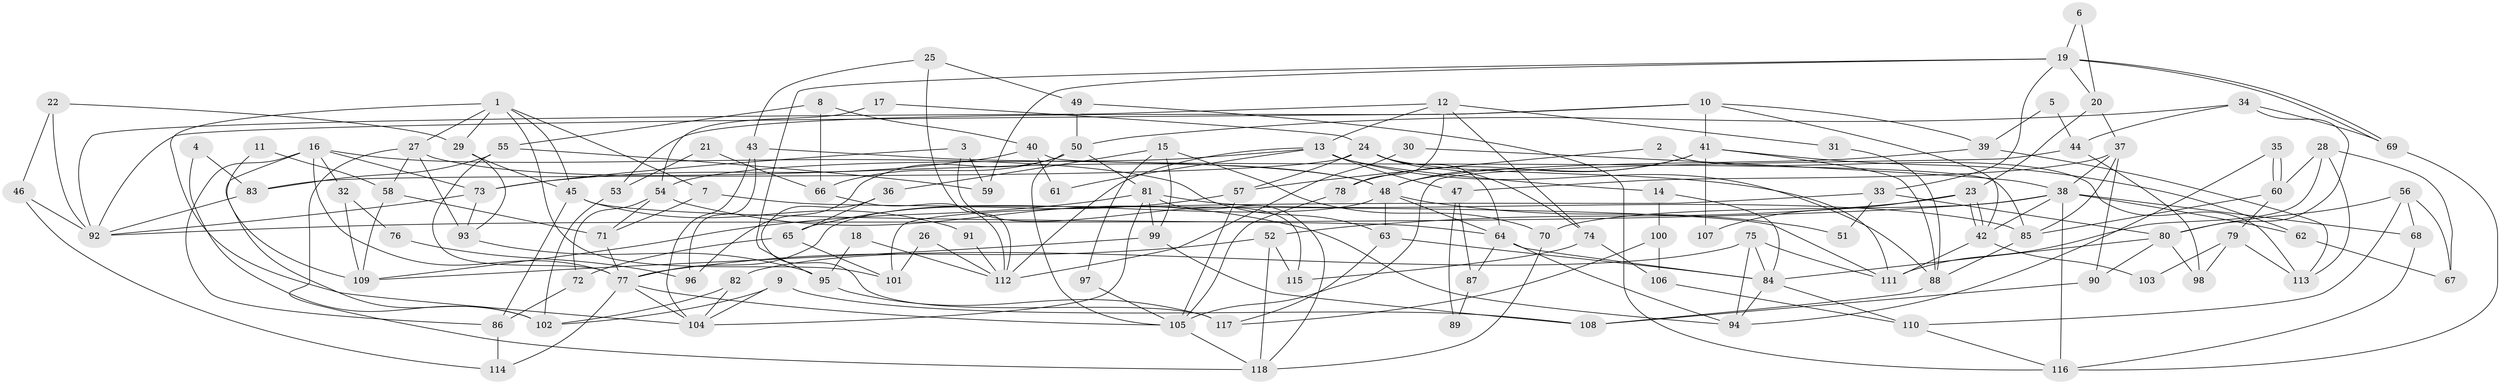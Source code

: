 // Generated by graph-tools (version 1.1) at 2025/14/03/09/25 04:14:48]
// undirected, 118 vertices, 236 edges
graph export_dot {
graph [start="1"]
  node [color=gray90,style=filled];
  1;
  2;
  3;
  4;
  5;
  6;
  7;
  8;
  9;
  10;
  11;
  12;
  13;
  14;
  15;
  16;
  17;
  18;
  19;
  20;
  21;
  22;
  23;
  24;
  25;
  26;
  27;
  28;
  29;
  30;
  31;
  32;
  33;
  34;
  35;
  36;
  37;
  38;
  39;
  40;
  41;
  42;
  43;
  44;
  45;
  46;
  47;
  48;
  49;
  50;
  51;
  52;
  53;
  54;
  55;
  56;
  57;
  58;
  59;
  60;
  61;
  62;
  63;
  64;
  65;
  66;
  67;
  68;
  69;
  70;
  71;
  72;
  73;
  74;
  75;
  76;
  77;
  78;
  79;
  80;
  81;
  82;
  83;
  84;
  85;
  86;
  87;
  88;
  89;
  90;
  91;
  92;
  93;
  94;
  95;
  96;
  97;
  98;
  99;
  100;
  101;
  102;
  103;
  104;
  105;
  106;
  107;
  108;
  109;
  110;
  111;
  112;
  113;
  114;
  115;
  116;
  117;
  118;
  1 -- 45;
  1 -- 7;
  1 -- 27;
  1 -- 29;
  1 -- 101;
  1 -- 104;
  2 -- 113;
  2 -- 57;
  3 -- 59;
  3 -- 73;
  3 -- 115;
  4 -- 83;
  4 -- 102;
  5 -- 44;
  5 -- 39;
  6 -- 20;
  6 -- 19;
  7 -- 111;
  7 -- 71;
  8 -- 55;
  8 -- 40;
  8 -- 66;
  9 -- 108;
  9 -- 104;
  9 -- 102;
  10 -- 42;
  10 -- 92;
  10 -- 39;
  10 -- 41;
  10 -- 53;
  11 -- 109;
  11 -- 58;
  12 -- 78;
  12 -- 74;
  12 -- 13;
  12 -- 31;
  12 -- 92;
  13 -- 88;
  13 -- 14;
  13 -- 47;
  13 -- 54;
  13 -- 61;
  13 -- 112;
  14 -- 84;
  14 -- 100;
  15 -- 70;
  15 -- 99;
  15 -- 36;
  15 -- 97;
  16 -- 77;
  16 -- 73;
  16 -- 32;
  16 -- 63;
  16 -- 86;
  16 -- 102;
  17 -- 54;
  17 -- 24;
  18 -- 95;
  18 -- 112;
  19 -- 20;
  19 -- 69;
  19 -- 69;
  19 -- 33;
  19 -- 59;
  19 -- 95;
  20 -- 37;
  20 -- 23;
  21 -- 53;
  21 -- 66;
  22 -- 29;
  22 -- 92;
  22 -- 46;
  23 -- 42;
  23 -- 42;
  23 -- 52;
  23 -- 107;
  24 -- 74;
  24 -- 64;
  24 -- 57;
  24 -- 83;
  24 -- 111;
  25 -- 43;
  25 -- 112;
  25 -- 49;
  26 -- 101;
  26 -- 112;
  27 -- 48;
  27 -- 58;
  27 -- 93;
  27 -- 118;
  28 -- 111;
  28 -- 60;
  28 -- 67;
  28 -- 113;
  29 -- 45;
  29 -- 93;
  30 -- 38;
  30 -- 112;
  31 -- 88;
  32 -- 109;
  32 -- 76;
  33 -- 101;
  33 -- 51;
  33 -- 80;
  34 -- 50;
  34 -- 80;
  34 -- 44;
  34 -- 69;
  35 -- 60;
  35 -- 60;
  35 -- 94;
  36 -- 117;
  36 -- 65;
  37 -- 85;
  37 -- 38;
  37 -- 47;
  37 -- 90;
  38 -- 68;
  38 -- 116;
  38 -- 42;
  38 -- 62;
  38 -- 70;
  38 -- 92;
  39 -- 48;
  39 -- 113;
  40 -- 73;
  40 -- 85;
  40 -- 61;
  41 -- 48;
  41 -- 62;
  41 -- 78;
  41 -- 88;
  41 -- 107;
  42 -- 103;
  42 -- 111;
  43 -- 104;
  43 -- 48;
  43 -- 96;
  44 -- 105;
  44 -- 98;
  45 -- 86;
  45 -- 64;
  45 -- 91;
  46 -- 92;
  46 -- 114;
  47 -- 87;
  47 -- 89;
  48 -- 63;
  48 -- 77;
  48 -- 51;
  48 -- 64;
  49 -- 116;
  49 -- 50;
  50 -- 81;
  50 -- 66;
  50 -- 96;
  50 -- 105;
  52 -- 118;
  52 -- 77;
  52 -- 115;
  53 -- 102;
  54 -- 71;
  54 -- 72;
  54 -- 94;
  55 -- 83;
  55 -- 77;
  55 -- 59;
  56 -- 67;
  56 -- 80;
  56 -- 68;
  56 -- 110;
  57 -- 105;
  57 -- 65;
  58 -- 109;
  58 -- 71;
  60 -- 79;
  60 -- 85;
  62 -- 67;
  63 -- 84;
  63 -- 117;
  64 -- 84;
  64 -- 87;
  64 -- 94;
  65 -- 72;
  65 -- 101;
  66 -- 112;
  68 -- 116;
  69 -- 116;
  70 -- 118;
  71 -- 77;
  72 -- 86;
  73 -- 92;
  73 -- 93;
  74 -- 106;
  74 -- 115;
  75 -- 111;
  75 -- 94;
  75 -- 82;
  75 -- 84;
  76 -- 96;
  77 -- 114;
  77 -- 104;
  77 -- 105;
  78 -- 105;
  79 -- 98;
  79 -- 113;
  79 -- 103;
  80 -- 84;
  80 -- 90;
  80 -- 98;
  81 -- 104;
  81 -- 118;
  81 -- 85;
  81 -- 99;
  81 -- 109;
  82 -- 102;
  82 -- 104;
  83 -- 92;
  84 -- 94;
  84 -- 110;
  85 -- 88;
  86 -- 114;
  87 -- 89;
  88 -- 108;
  90 -- 108;
  91 -- 112;
  93 -- 95;
  95 -- 117;
  97 -- 105;
  99 -- 108;
  99 -- 109;
  100 -- 117;
  100 -- 106;
  105 -- 118;
  106 -- 110;
  110 -- 116;
}
